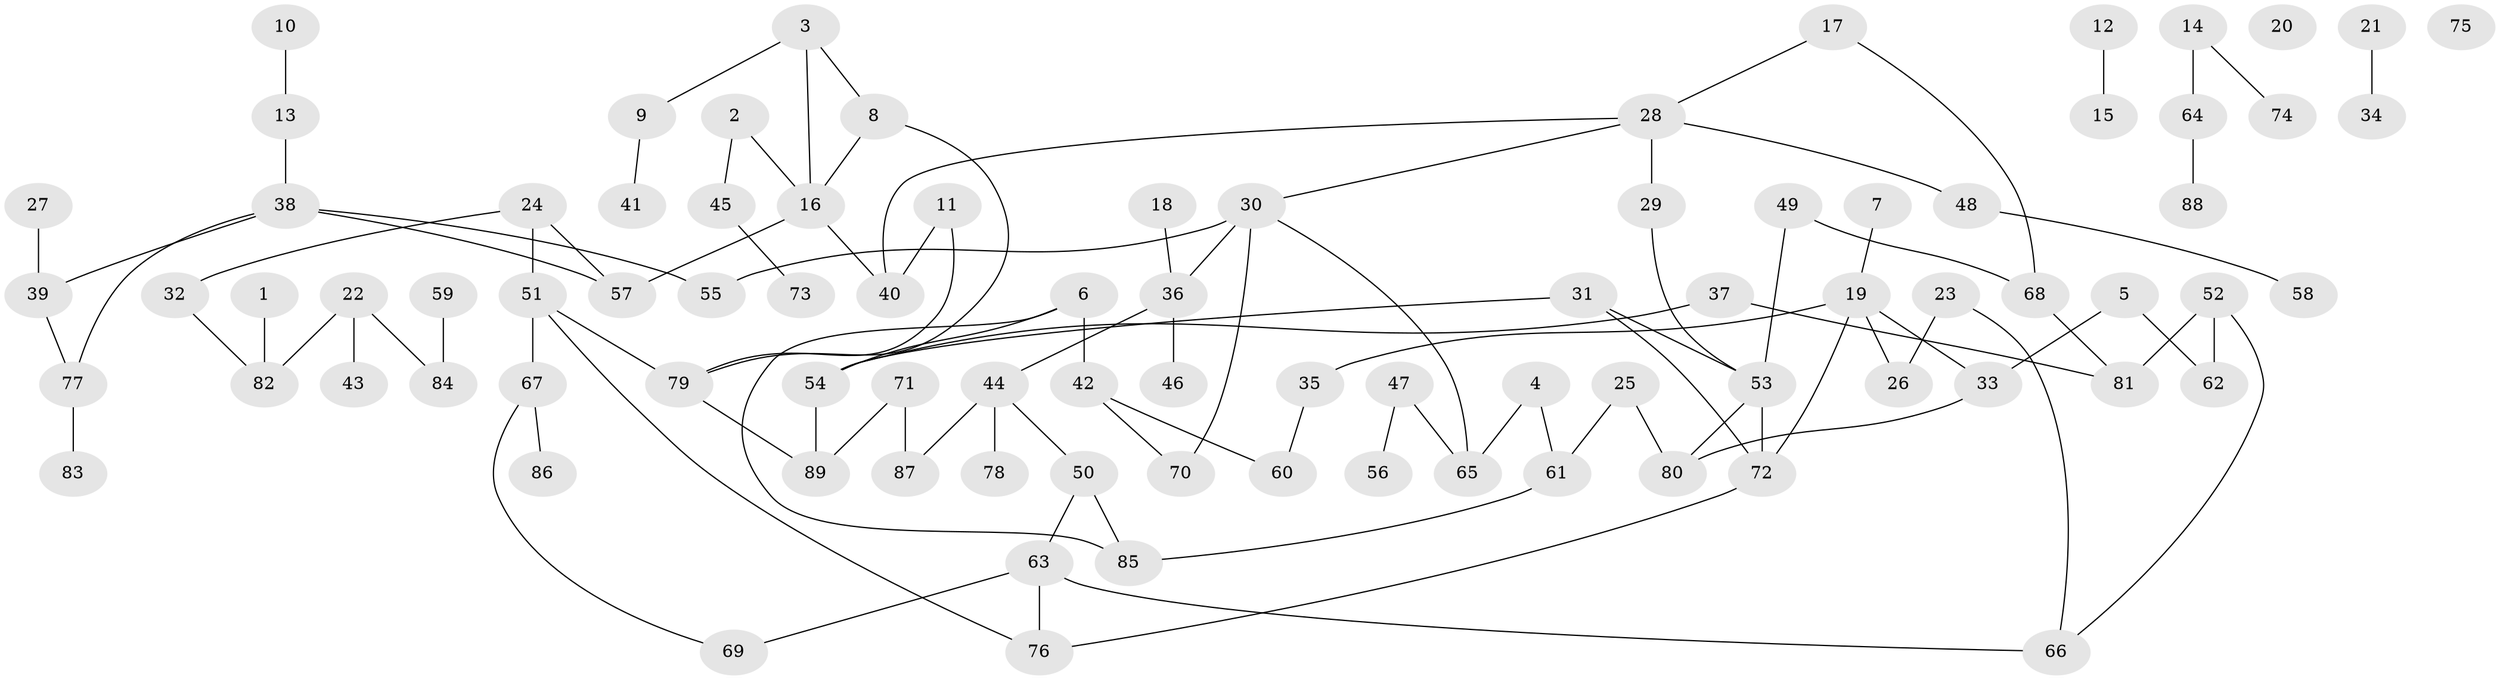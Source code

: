 // Generated by graph-tools (version 1.1) at 2025/40/03/09/25 04:40:32]
// undirected, 89 vertices, 105 edges
graph export_dot {
graph [start="1"]
  node [color=gray90,style=filled];
  1;
  2;
  3;
  4;
  5;
  6;
  7;
  8;
  9;
  10;
  11;
  12;
  13;
  14;
  15;
  16;
  17;
  18;
  19;
  20;
  21;
  22;
  23;
  24;
  25;
  26;
  27;
  28;
  29;
  30;
  31;
  32;
  33;
  34;
  35;
  36;
  37;
  38;
  39;
  40;
  41;
  42;
  43;
  44;
  45;
  46;
  47;
  48;
  49;
  50;
  51;
  52;
  53;
  54;
  55;
  56;
  57;
  58;
  59;
  60;
  61;
  62;
  63;
  64;
  65;
  66;
  67;
  68;
  69;
  70;
  71;
  72;
  73;
  74;
  75;
  76;
  77;
  78;
  79;
  80;
  81;
  82;
  83;
  84;
  85;
  86;
  87;
  88;
  89;
  1 -- 82;
  2 -- 16;
  2 -- 45;
  3 -- 8;
  3 -- 9;
  3 -- 16;
  4 -- 61;
  4 -- 65;
  5 -- 33;
  5 -- 62;
  6 -- 42;
  6 -- 54;
  6 -- 85;
  7 -- 19;
  8 -- 16;
  8 -- 79;
  9 -- 41;
  10 -- 13;
  11 -- 40;
  11 -- 79;
  12 -- 15;
  13 -- 38;
  14 -- 64;
  14 -- 74;
  16 -- 40;
  16 -- 57;
  17 -- 28;
  17 -- 68;
  18 -- 36;
  19 -- 26;
  19 -- 33;
  19 -- 35;
  19 -- 72;
  21 -- 34;
  22 -- 43;
  22 -- 82;
  22 -- 84;
  23 -- 26;
  23 -- 66;
  24 -- 32;
  24 -- 51;
  24 -- 57;
  25 -- 61;
  25 -- 80;
  27 -- 39;
  28 -- 29;
  28 -- 30;
  28 -- 40;
  28 -- 48;
  29 -- 53;
  30 -- 36;
  30 -- 55;
  30 -- 65;
  30 -- 70;
  31 -- 53;
  31 -- 54;
  31 -- 72;
  32 -- 82;
  33 -- 80;
  35 -- 60;
  36 -- 44;
  36 -- 46;
  37 -- 54;
  37 -- 81;
  38 -- 39;
  38 -- 55;
  38 -- 57;
  38 -- 77;
  39 -- 77;
  42 -- 60;
  42 -- 70;
  44 -- 50;
  44 -- 78;
  44 -- 87;
  45 -- 73;
  47 -- 56;
  47 -- 65;
  48 -- 58;
  49 -- 53;
  49 -- 68;
  50 -- 63;
  50 -- 85;
  51 -- 67;
  51 -- 76;
  51 -- 79;
  52 -- 62;
  52 -- 66;
  52 -- 81;
  53 -- 72;
  53 -- 80;
  54 -- 89;
  59 -- 84;
  61 -- 85;
  63 -- 66;
  63 -- 69;
  63 -- 76;
  64 -- 88;
  67 -- 69;
  67 -- 86;
  68 -- 81;
  71 -- 87;
  71 -- 89;
  72 -- 76;
  77 -- 83;
  79 -- 89;
}
